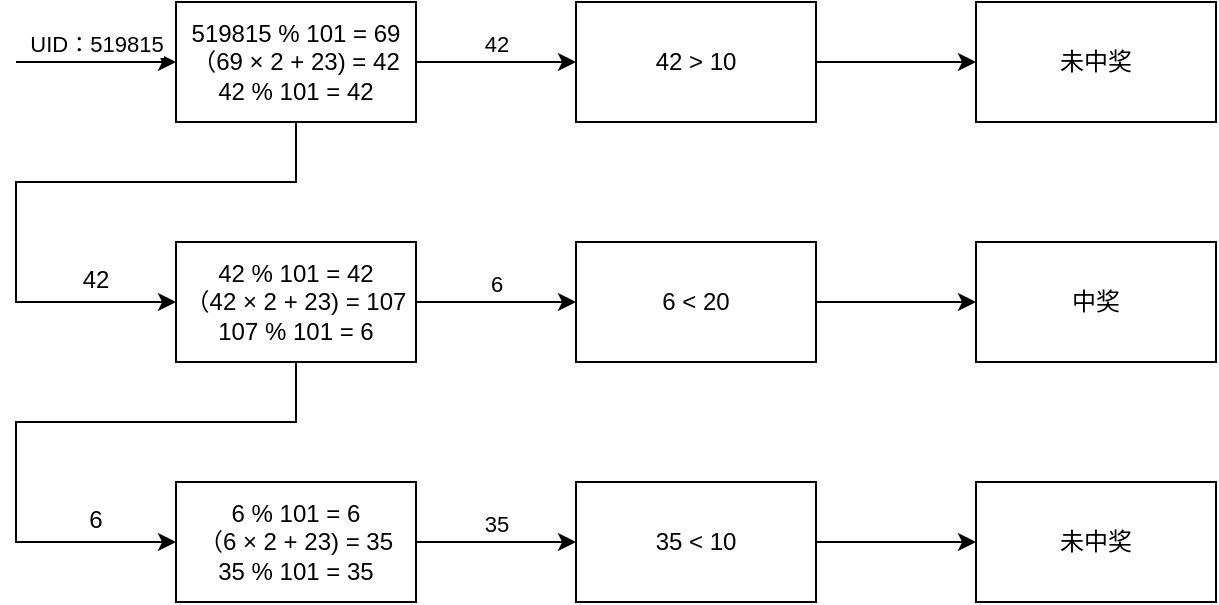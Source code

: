 <mxfile version="13.0.3" type="device"><diagram id="NCHnWosKsgq9IyekFqJg" name="Page-1"><mxGraphModel dx="1037" dy="640" grid="1" gridSize="10" guides="1" tooltips="1" connect="1" arrows="1" fold="1" page="1" pageScale="1" pageWidth="827" pageHeight="1169" math="0" shadow="0"><root><mxCell id="0"/><mxCell id="1" parent="0"/><mxCell id="kzYFsxM_bumXAhHMPb6E-7" value="42" style="edgeStyle=orthogonalEdgeStyle;rounded=0;orthogonalLoop=1;jettySize=auto;html=1;verticalAlign=bottom;" parent="1" source="kzYFsxM_bumXAhHMPb6E-8" target="kzYFsxM_bumXAhHMPb6E-10" edge="1"><mxGeometry relative="1" as="geometry"/></mxCell><mxCell id="kzYFsxM_bumXAhHMPb6E-18" value="" style="edgeStyle=orthogonalEdgeStyle;rounded=0;orthogonalLoop=1;jettySize=auto;html=1;exitX=0.5;exitY=1;exitDx=0;exitDy=0;entryX=0;entryY=0.5;entryDx=0;entryDy=0;" parent="1" source="kzYFsxM_bumXAhHMPb6E-8" target="kzYFsxM_bumXAhHMPb6E-14" edge="1"><mxGeometry relative="1" as="geometry"><Array as="points"><mxPoint x="220" y="550"/><mxPoint x="80" y="550"/><mxPoint x="80" y="610"/></Array></mxGeometry></mxCell><mxCell id="kzYFsxM_bumXAhHMPb6E-8" value="519815 % 101 = 69&lt;br&gt;（69 × 2 + 23) = 42&lt;br&gt;42 % 101 = 42" style="rounded=0;whiteSpace=wrap;html=1;" parent="1" vertex="1"><mxGeometry x="160" y="460" width="120" height="60" as="geometry"/></mxCell><mxCell id="kzYFsxM_bumXAhHMPb6E-9" value="" style="edgeStyle=orthogonalEdgeStyle;rounded=0;orthogonalLoop=1;jettySize=auto;html=1;" parent="1" source="kzYFsxM_bumXAhHMPb6E-10" target="kzYFsxM_bumXAhHMPb6E-11" edge="1"><mxGeometry relative="1" as="geometry"/></mxCell><mxCell id="kzYFsxM_bumXAhHMPb6E-10" value="42 &amp;gt; 10" style="rounded=0;whiteSpace=wrap;html=1;" parent="1" vertex="1"><mxGeometry x="360" y="460" width="120" height="60" as="geometry"/></mxCell><mxCell id="kzYFsxM_bumXAhHMPb6E-11" value="未中奖" style="rounded=0;whiteSpace=wrap;html=1;" parent="1" vertex="1"><mxGeometry x="560" y="460" width="120" height="60" as="geometry"/></mxCell><mxCell id="kzYFsxM_bumXAhHMPb6E-12" value="UID：519815" style="endArrow=classic;html=1;entryX=0;entryY=0.5;entryDx=0;entryDy=0;verticalAlign=bottom;" parent="1" target="kzYFsxM_bumXAhHMPb6E-8" edge="1"><mxGeometry width="50" height="50" relative="1" as="geometry"><mxPoint x="80" y="490" as="sourcePoint"/><mxPoint x="150" y="490" as="targetPoint"/></mxGeometry></mxCell><mxCell id="kzYFsxM_bumXAhHMPb6E-13" value="6" style="edgeStyle=orthogonalEdgeStyle;rounded=0;orthogonalLoop=1;jettySize=auto;html=1;verticalAlign=bottom;" parent="1" source="kzYFsxM_bumXAhHMPb6E-14" target="kzYFsxM_bumXAhHMPb6E-16" edge="1"><mxGeometry relative="1" as="geometry"/></mxCell><mxCell id="kzYFsxM_bumXAhHMPb6E-14" value="42 % 101 = 42&lt;br&gt;（42 × 2 + 23) = 107&lt;br&gt;107 % 101 = 6" style="rounded=0;whiteSpace=wrap;html=1;" parent="1" vertex="1"><mxGeometry x="160" y="580" width="120" height="60" as="geometry"/></mxCell><mxCell id="kzYFsxM_bumXAhHMPb6E-15" value="" style="edgeStyle=orthogonalEdgeStyle;rounded=0;orthogonalLoop=1;jettySize=auto;html=1;" parent="1" source="kzYFsxM_bumXAhHMPb6E-16" target="kzYFsxM_bumXAhHMPb6E-17" edge="1"><mxGeometry relative="1" as="geometry"/></mxCell><mxCell id="kzYFsxM_bumXAhHMPb6E-16" value="6 &amp;lt; 20" style="rounded=0;whiteSpace=wrap;html=1;" parent="1" vertex="1"><mxGeometry x="360" y="580" width="120" height="60" as="geometry"/></mxCell><mxCell id="kzYFsxM_bumXAhHMPb6E-17" value="中奖" style="rounded=0;whiteSpace=wrap;html=1;" parent="1" vertex="1"><mxGeometry x="560" y="580" width="120" height="60" as="geometry"/></mxCell><mxCell id="kzYFsxM_bumXAhHMPb6E-19" value="42" style="text;html=1;strokeColor=none;fillColor=none;align=center;verticalAlign=middle;whiteSpace=wrap;rounded=0;" parent="1" vertex="1"><mxGeometry x="100" y="589" width="40" height="20" as="geometry"/></mxCell><mxCell id="kzYFsxM_bumXAhHMPb6E-20" value="" style="edgeStyle=orthogonalEdgeStyle;rounded=0;orthogonalLoop=1;jettySize=auto;html=1;exitX=0.5;exitY=1;exitDx=0;exitDy=0;entryX=0;entryY=0.5;entryDx=0;entryDy=0;" parent="1" target="kzYFsxM_bumXAhHMPb6E-22" edge="1"><mxGeometry relative="1" as="geometry"><mxPoint x="220" y="640" as="sourcePoint"/><Array as="points"><mxPoint x="220" y="670"/><mxPoint x="80" y="670"/><mxPoint x="80" y="730"/></Array></mxGeometry></mxCell><mxCell id="kzYFsxM_bumXAhHMPb6E-21" value="35" style="edgeStyle=orthogonalEdgeStyle;rounded=0;orthogonalLoop=1;jettySize=auto;html=1;verticalAlign=bottom;" parent="1" source="kzYFsxM_bumXAhHMPb6E-22" target="kzYFsxM_bumXAhHMPb6E-24" edge="1"><mxGeometry relative="1" as="geometry"/></mxCell><mxCell id="kzYFsxM_bumXAhHMPb6E-22" value="6 % 101 = 6&lt;br&gt;（6 × 2 + 23) = 35&lt;br&gt;35 % 101 = 35" style="rounded=0;whiteSpace=wrap;html=1;" parent="1" vertex="1"><mxGeometry x="160" y="700" width="120" height="60" as="geometry"/></mxCell><mxCell id="kzYFsxM_bumXAhHMPb6E-23" value="" style="edgeStyle=orthogonalEdgeStyle;rounded=0;orthogonalLoop=1;jettySize=auto;html=1;" parent="1" source="kzYFsxM_bumXAhHMPb6E-24" target="kzYFsxM_bumXAhHMPb6E-25" edge="1"><mxGeometry relative="1" as="geometry"/></mxCell><mxCell id="kzYFsxM_bumXAhHMPb6E-24" value="35 &amp;lt; 10" style="rounded=0;whiteSpace=wrap;html=1;" parent="1" vertex="1"><mxGeometry x="360" y="700" width="120" height="60" as="geometry"/></mxCell><mxCell id="kzYFsxM_bumXAhHMPb6E-25" value="未中奖" style="rounded=0;whiteSpace=wrap;html=1;" parent="1" vertex="1"><mxGeometry x="560" y="700" width="120" height="60" as="geometry"/></mxCell><mxCell id="kzYFsxM_bumXAhHMPb6E-26" value="6" style="text;html=1;strokeColor=none;fillColor=none;align=center;verticalAlign=middle;whiteSpace=wrap;rounded=0;" parent="1" vertex="1"><mxGeometry x="100" y="709" width="40" height="20" as="geometry"/></mxCell></root></mxGraphModel></diagram></mxfile>